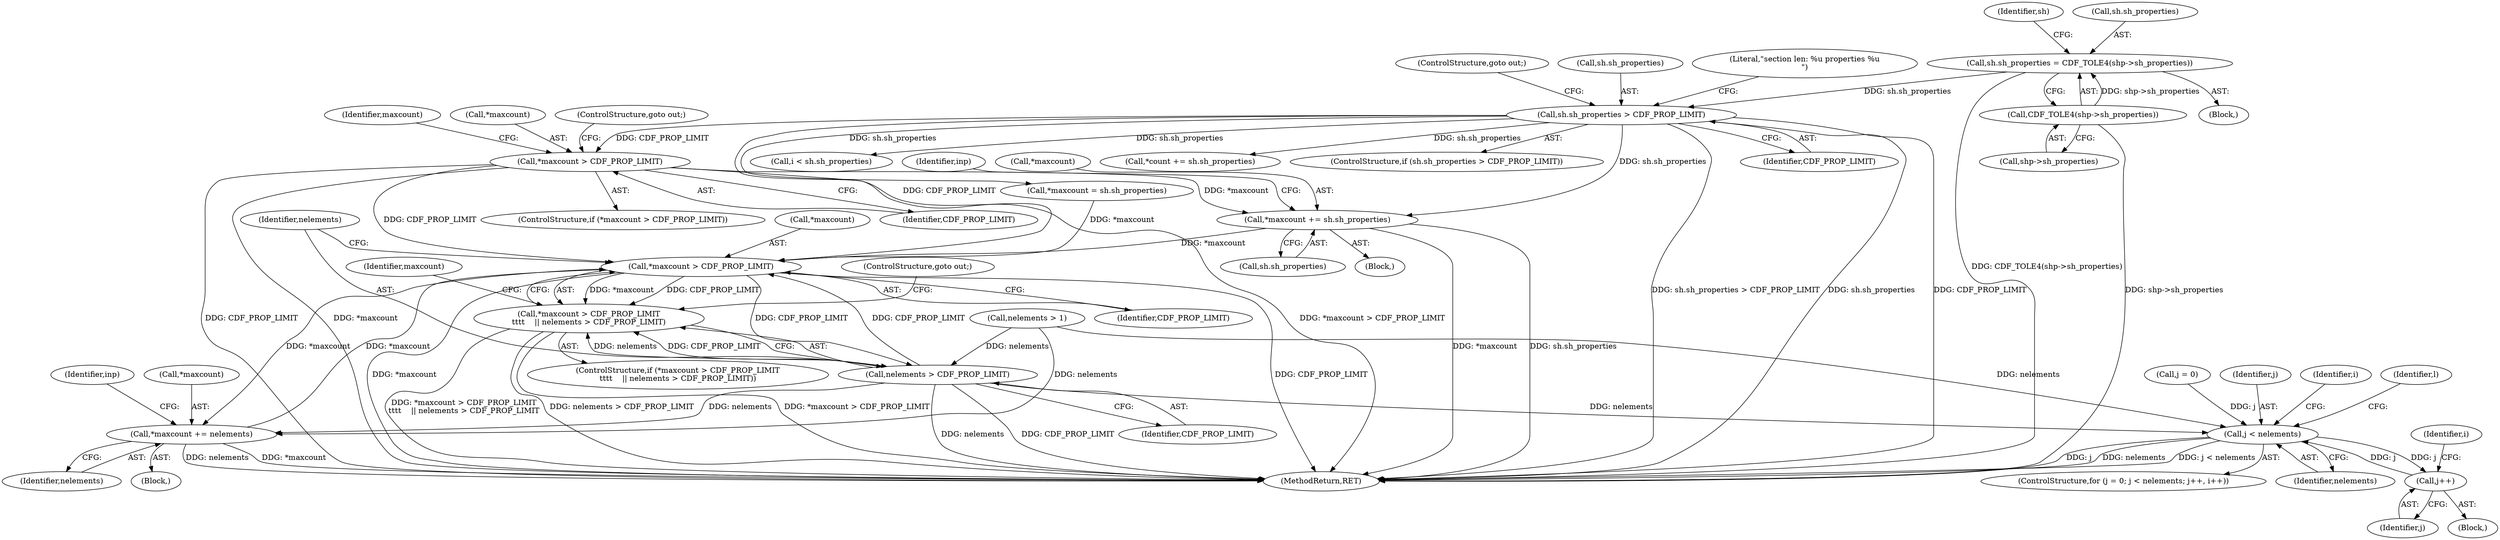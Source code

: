 digraph "0_file_1859fdb4e67c49c463c4e0078054335cd46ba295@pointer" {
"1000203" [label="(Call,*maxcount += sh.sh_properties)"];
"1000177" [label="(Call,sh.sh_properties > CDF_PROP_LIMIT)"];
"1000168" [label="(Call,sh.sh_properties = CDF_TOLE4(shp->sh_properties))"];
"1000172" [label="(Call,CDF_TOLE4(shp->sh_properties))"];
"1000198" [label="(Call,*maxcount > CDF_PROP_LIMIT)"];
"1000572" [label="(Call,*maxcount > CDF_PROP_LIMIT)"];
"1000571" [label="(Call,*maxcount > CDF_PROP_LIMIT\n\t\t\t\t    || nelements > CDF_PROP_LIMIT)"];
"1000576" [label="(Call,nelements > CDF_PROP_LIMIT)"];
"1000580" [label="(Call,*maxcount += nelements)"];
"1000607" [label="(Call,j < nelements)"];
"1000611" [label="(Call,j++)"];
"1000586" [label="(Identifier,inp)"];
"1000206" [label="(Call,sh.sh_properties)"];
"1000603" [label="(ControlStructure,for (j = 0; j < nelements; j++, i++))"];
"1000177" [label="(Call,sh.sh_properties > CDF_PROP_LIMIT)"];
"1000219" [label="(Identifier,inp)"];
"1000604" [label="(Call,j = 0)"];
"1000203" [label="(Call,*maxcount += sh.sh_properties)"];
"1000576" [label="(Call,nelements > CDF_PROP_LIMIT)"];
"1000251" [label="(Call,i < sh.sh_properties)"];
"1000211" [label="(Call,*maxcount = sh.sh_properties)"];
"1000572" [label="(Call,*maxcount > CDF_PROP_LIMIT)"];
"1000181" [label="(Identifier,CDF_PROP_LIMIT)"];
"1000581" [label="(Call,*maxcount)"];
"1000609" [label="(Identifier,nelements)"];
"1000559" [label="(Call,nelements > 1)"];
"1000168" [label="(Call,sh.sh_properties = CDF_TOLE4(shp->sh_properties))"];
"1000571" [label="(Call,*maxcount > CDF_PROP_LIMIT\n\t\t\t\t    || nelements > CDF_PROP_LIMIT)"];
"1000607" [label="(Call,j < nelements)"];
"1000202" [label="(ControlStructure,goto out;)"];
"1000107" [label="(Block,)"];
"1000575" [label="(Identifier,CDF_PROP_LIMIT)"];
"1000578" [label="(Identifier,CDF_PROP_LIMIT)"];
"1000562" [label="(Block,)"];
"1000173" [label="(Call,shp->sh_properties)"];
"1000179" [label="(Identifier,sh)"];
"1000230" [label="(Call,*count += sh.sh_properties)"];
"1000172" [label="(Call,CDF_TOLE4(shp->sh_properties))"];
"1000577" [label="(Identifier,nelements)"];
"1000201" [label="(Identifier,CDF_PROP_LIMIT)"];
"1000182" [label="(ControlStructure,goto out;)"];
"1000196" [label="(Block,)"];
"1000579" [label="(ControlStructure,goto out;)"];
"1000608" [label="(Identifier,j)"];
"1000614" [label="(Identifier,i)"];
"1000169" [label="(Call,sh.sh_properties)"];
"1000696" [label="(Identifier,i)"];
"1000618" [label="(Identifier,l)"];
"1000205" [label="(Identifier,maxcount)"];
"1000199" [label="(Call,*maxcount)"];
"1000176" [label="(ControlStructure,if (sh.sh_properties > CDF_PROP_LIMIT))"];
"1000204" [label="(Call,*maxcount)"];
"1000582" [label="(Identifier,maxcount)"];
"1000612" [label="(Identifier,j)"];
"1000610" [label="(Block,)"];
"1000570" [label="(ControlStructure,if (*maxcount > CDF_PROP_LIMIT\n\t\t\t\t    || nelements > CDF_PROP_LIMIT))"];
"1000583" [label="(Identifier,nelements)"];
"1000178" [label="(Call,sh.sh_properties)"];
"1000761" [label="(MethodReturn,RET)"];
"1000185" [label="(Literal,\"section len: %u properties %u\n\")"];
"1000611" [label="(Call,j++)"];
"1000573" [label="(Call,*maxcount)"];
"1000198" [label="(Call,*maxcount > CDF_PROP_LIMIT)"];
"1000197" [label="(ControlStructure,if (*maxcount > CDF_PROP_LIMIT))"];
"1000580" [label="(Call,*maxcount += nelements)"];
"1000203" -> "1000196"  [label="AST: "];
"1000203" -> "1000206"  [label="CFG: "];
"1000204" -> "1000203"  [label="AST: "];
"1000206" -> "1000203"  [label="AST: "];
"1000219" -> "1000203"  [label="CFG: "];
"1000203" -> "1000761"  [label="DDG: sh.sh_properties"];
"1000203" -> "1000761"  [label="DDG: *maxcount"];
"1000177" -> "1000203"  [label="DDG: sh.sh_properties"];
"1000198" -> "1000203"  [label="DDG: *maxcount"];
"1000203" -> "1000572"  [label="DDG: *maxcount"];
"1000177" -> "1000176"  [label="AST: "];
"1000177" -> "1000181"  [label="CFG: "];
"1000178" -> "1000177"  [label="AST: "];
"1000181" -> "1000177"  [label="AST: "];
"1000182" -> "1000177"  [label="CFG: "];
"1000185" -> "1000177"  [label="CFG: "];
"1000177" -> "1000761"  [label="DDG: sh.sh_properties"];
"1000177" -> "1000761"  [label="DDG: CDF_PROP_LIMIT"];
"1000177" -> "1000761"  [label="DDG: sh.sh_properties > CDF_PROP_LIMIT"];
"1000168" -> "1000177"  [label="DDG: sh.sh_properties"];
"1000177" -> "1000198"  [label="DDG: CDF_PROP_LIMIT"];
"1000177" -> "1000211"  [label="DDG: sh.sh_properties"];
"1000177" -> "1000230"  [label="DDG: sh.sh_properties"];
"1000177" -> "1000251"  [label="DDG: sh.sh_properties"];
"1000177" -> "1000572"  [label="DDG: CDF_PROP_LIMIT"];
"1000168" -> "1000107"  [label="AST: "];
"1000168" -> "1000172"  [label="CFG: "];
"1000169" -> "1000168"  [label="AST: "];
"1000172" -> "1000168"  [label="AST: "];
"1000179" -> "1000168"  [label="CFG: "];
"1000168" -> "1000761"  [label="DDG: CDF_TOLE4(shp->sh_properties)"];
"1000172" -> "1000168"  [label="DDG: shp->sh_properties"];
"1000172" -> "1000173"  [label="CFG: "];
"1000173" -> "1000172"  [label="AST: "];
"1000172" -> "1000761"  [label="DDG: shp->sh_properties"];
"1000198" -> "1000197"  [label="AST: "];
"1000198" -> "1000201"  [label="CFG: "];
"1000199" -> "1000198"  [label="AST: "];
"1000201" -> "1000198"  [label="AST: "];
"1000202" -> "1000198"  [label="CFG: "];
"1000205" -> "1000198"  [label="CFG: "];
"1000198" -> "1000761"  [label="DDG: CDF_PROP_LIMIT"];
"1000198" -> "1000761"  [label="DDG: *maxcount"];
"1000198" -> "1000761"  [label="DDG: *maxcount > CDF_PROP_LIMIT"];
"1000198" -> "1000572"  [label="DDG: CDF_PROP_LIMIT"];
"1000572" -> "1000571"  [label="AST: "];
"1000572" -> "1000575"  [label="CFG: "];
"1000573" -> "1000572"  [label="AST: "];
"1000575" -> "1000572"  [label="AST: "];
"1000577" -> "1000572"  [label="CFG: "];
"1000571" -> "1000572"  [label="CFG: "];
"1000572" -> "1000761"  [label="DDG: CDF_PROP_LIMIT"];
"1000572" -> "1000761"  [label="DDG: *maxcount"];
"1000572" -> "1000571"  [label="DDG: *maxcount"];
"1000572" -> "1000571"  [label="DDG: CDF_PROP_LIMIT"];
"1000580" -> "1000572"  [label="DDG: *maxcount"];
"1000211" -> "1000572"  [label="DDG: *maxcount"];
"1000576" -> "1000572"  [label="DDG: CDF_PROP_LIMIT"];
"1000572" -> "1000576"  [label="DDG: CDF_PROP_LIMIT"];
"1000572" -> "1000580"  [label="DDG: *maxcount"];
"1000571" -> "1000570"  [label="AST: "];
"1000571" -> "1000576"  [label="CFG: "];
"1000576" -> "1000571"  [label="AST: "];
"1000579" -> "1000571"  [label="CFG: "];
"1000582" -> "1000571"  [label="CFG: "];
"1000571" -> "1000761"  [label="DDG: *maxcount > CDF_PROP_LIMIT\n\t\t\t\t    || nelements > CDF_PROP_LIMIT"];
"1000571" -> "1000761"  [label="DDG: *maxcount > CDF_PROP_LIMIT"];
"1000571" -> "1000761"  [label="DDG: nelements > CDF_PROP_LIMIT"];
"1000576" -> "1000571"  [label="DDG: nelements"];
"1000576" -> "1000571"  [label="DDG: CDF_PROP_LIMIT"];
"1000576" -> "1000578"  [label="CFG: "];
"1000577" -> "1000576"  [label="AST: "];
"1000578" -> "1000576"  [label="AST: "];
"1000576" -> "1000761"  [label="DDG: nelements"];
"1000576" -> "1000761"  [label="DDG: CDF_PROP_LIMIT"];
"1000559" -> "1000576"  [label="DDG: nelements"];
"1000576" -> "1000580"  [label="DDG: nelements"];
"1000576" -> "1000607"  [label="DDG: nelements"];
"1000580" -> "1000562"  [label="AST: "];
"1000580" -> "1000583"  [label="CFG: "];
"1000581" -> "1000580"  [label="AST: "];
"1000583" -> "1000580"  [label="AST: "];
"1000586" -> "1000580"  [label="CFG: "];
"1000580" -> "1000761"  [label="DDG: nelements"];
"1000580" -> "1000761"  [label="DDG: *maxcount"];
"1000559" -> "1000580"  [label="DDG: nelements"];
"1000607" -> "1000603"  [label="AST: "];
"1000607" -> "1000609"  [label="CFG: "];
"1000608" -> "1000607"  [label="AST: "];
"1000609" -> "1000607"  [label="AST: "];
"1000618" -> "1000607"  [label="CFG: "];
"1000696" -> "1000607"  [label="CFG: "];
"1000607" -> "1000761"  [label="DDG: j < nelements"];
"1000607" -> "1000761"  [label="DDG: j"];
"1000607" -> "1000761"  [label="DDG: nelements"];
"1000604" -> "1000607"  [label="DDG: j"];
"1000611" -> "1000607"  [label="DDG: j"];
"1000559" -> "1000607"  [label="DDG: nelements"];
"1000607" -> "1000611"  [label="DDG: j"];
"1000611" -> "1000610"  [label="AST: "];
"1000611" -> "1000612"  [label="CFG: "];
"1000612" -> "1000611"  [label="AST: "];
"1000614" -> "1000611"  [label="CFG: "];
}
